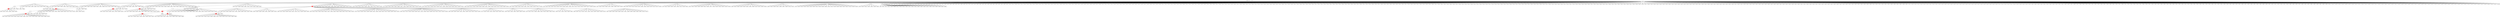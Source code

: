 digraph g {
	"56" -> "57";
	"57" [color=indianred1, style=filled, label="15"];
	"55" -> "56";
	"56" [label="46"];
	"55" -> "58";
	"58" [label="5"];
	"50" -> "51";
	"51" [label="26"];
	"44" -> "45";
	"45" [color=indianred1, style=filled, label="17"];
	"43" -> "44";
	"44" [label="3"];
	"43" -> "46";
	"46" [label="49"];
	"42" -> "43";
	"43" [color=indianred1, style=filled, label="27"];
	"42" -> "47";
	"47" [label="10"];
	"41" -> "42";
	"42" [label="17"];
	"36" -> "37";
	"37" [color=indianred1, style=filled, label="31"];
	"35" -> "36";
	"36" [label="20"];
	"29" -> "30";
	"30" [color=indianred1, style=filled, label="44"];
	"28" -> "29";
	"29" [label="12"];
	"25" -> "26";
	"26" [color=indianred1, style=filled, label="48"];
	"24" -> "25";
	"25" [color=indianred1, style=filled, label="6"];
	"23" -> "24";
	"24" [label="4"];
	"22" -> "23";
	"23" [label="6"];
	"18" -> "19";
	"19" [color=indianred1, style=filled, label="36"];
	"17" -> "18";
	"18" [label="37"];
	"6" -> "7";
	"7" [color=indianred1, style=filled, label="38"];
	"5" -> "6";
	"6" [label="42"];
	"2" -> "3";
	"3" [label="19"];
	"2" -> "4";
	"4" [label="47"];
	"2" -> "5";
	"5" [label="38"];
	"2" -> "8";
	"8" [label="14"];
	"2" -> "9";
	"9" [label="45"];
	"2" -> "10";
	"10" [label="21"];
	"2" -> "11";
	"11" [label="16"];
	"2" -> "12";
	"12" [label="25"];
	"2" -> "13";
	"13" [label="32"];
	"2" -> "14";
	"14" [label="50"];
	"2" -> "15";
	"15" [label="9"];
	"2" -> "16";
	"16" [label="1"];
	"2" -> "17";
	"17" [label="36"];
	"2" -> "20";
	"20" [label="39"];
	"1" -> "2";
	"2" [color=indianred1, style=filled, label="7"];
	"0" -> "1";
	"1" [label="7"];
	"0" -> "21";
	"21" [label="33"];
	"0" -> "22";
	"22" [label="48"];
	"0" -> "27";
	"27" [label="23"];
	"0" -> "28";
	"28" [label="44"];
	"0" -> "31";
	"31" [label="11"];
	"0" -> "32";
	"32" [label="34"];
	"0" -> "33";
	"33" [label="18"];
	"0" -> "34";
	"34" [label="8"];
	"0" -> "35";
	"35" [label="31"];
	"0" -> "38";
	"38" [label="2"];
	"0" -> "39";
	"39" [label="28"];
	"0" -> "40";
	"40" [label="41"];
	"0" -> "41";
	"41" [label="27"];
	"0" -> "48";
	"48" [label="13"];
	"0" -> "49";
	"49" [label="40"];
	"0" -> "50";
	"50" [label="35"];
	"0" -> "52";
	"52" [label="24"];
	"0" -> "53";
	"53" [label="43"];
	"0" -> "54";
	"54" [label="29"];
	"0" -> "55";
	"55" [label="15"];
	"0" -> "59";
	"59" [label="22"];
	"0" -> "60";
	"60" [label="30"];
	"0" [label="germline"];
	"0" -> "cell1";
	"cell1" [shape=box];
	"0" -> "cell2";
	"cell2" [shape=box];
	"14" -> "cell3";
	"cell3" [shape=box];
	"40" -> "cell4";
	"cell4" [shape=box];
	"30" -> "cell5";
	"cell5" [shape=box];
	"0" -> "cell6";
	"cell6" [shape=box];
	"27" -> "cell7";
	"cell7" [shape=box];
	"0" -> "cell8";
	"cell8" [shape=box];
	"59" -> "cell9";
	"cell9" [shape=box];
	"1" -> "cell10";
	"cell10" [shape=box];
	"0" -> "cell11";
	"cell11" [shape=box];
	"0" -> "cell12";
	"cell12" [shape=box];
	"0" -> "cell13";
	"cell13" [shape=box];
	"0" -> "cell14";
	"cell14" [shape=box];
	"31" -> "cell15";
	"cell15" [shape=box];
	"0" -> "cell16";
	"cell16" [shape=box];
	"17" -> "cell17";
	"cell17" [shape=box];
	"0" -> "cell18";
	"cell18" [shape=box];
	"45" -> "cell19";
	"cell19" [shape=box];
	"34" -> "cell20";
	"cell20" [shape=box];
	"38" -> "cell21";
	"cell21" [shape=box];
	"0" -> "cell22";
	"cell22" [shape=box];
	"0" -> "cell23";
	"cell23" [shape=box];
	"0" -> "cell24";
	"cell24" [shape=box];
	"0" -> "cell25";
	"cell25" [shape=box];
	"0" -> "cell26";
	"cell26" [shape=box];
	"53" -> "cell27";
	"cell27" [shape=box];
	"28" -> "cell28";
	"cell28" [shape=box];
	"17" -> "cell29";
	"cell29" [shape=box];
	"0" -> "cell30";
	"cell30" [shape=box];
	"33" -> "cell31";
	"cell31" [shape=box];
	"8" -> "cell32";
	"cell32" [shape=box];
	"0" -> "cell33";
	"cell33" [shape=box];
	"39" -> "cell34";
	"cell34" [shape=box];
	"28" -> "cell35";
	"cell35" [shape=box];
	"10" -> "cell36";
	"cell36" [shape=box];
	"7" -> "cell37";
	"cell37" [shape=box];
	"43" -> "cell38";
	"cell38" [shape=box];
	"49" -> "cell39";
	"cell39" [shape=box];
	"0" -> "cell40";
	"cell40" [shape=box];
	"46" -> "cell41";
	"cell41" [shape=box];
	"22" -> "cell42";
	"cell42" [shape=box];
	"34" -> "cell43";
	"cell43" [shape=box];
	"0" -> "cell44";
	"cell44" [shape=box];
	"0" -> "cell45";
	"cell45" [shape=box];
	"0" -> "cell46";
	"cell46" [shape=box];
	"0" -> "cell47";
	"cell47" [shape=box];
	"1" -> "cell48";
	"cell48" [shape=box];
	"0" -> "cell49";
	"cell49" [shape=box];
	"11" -> "cell50";
	"cell50" [shape=box];
	"34" -> "cell51";
	"cell51" [shape=box];
	"0" -> "cell52";
	"cell52" [shape=box];
	"34" -> "cell53";
	"cell53" [shape=box];
	"0" -> "cell54";
	"cell54" [shape=box];
	"5" -> "cell55";
	"cell55" [shape=box];
	"16" -> "cell56";
	"cell56" [shape=box];
	"1" -> "cell57";
	"cell57" [shape=box];
	"0" -> "cell58";
	"cell58" [shape=box];
	"4" -> "cell59";
	"cell59" [shape=box];
	"0" -> "cell60";
	"cell60" [shape=box];
	"0" -> "cell61";
	"cell61" [shape=box];
	"20" -> "cell62";
	"cell62" [shape=box];
	"13" -> "cell63";
	"cell63" [shape=box];
	"26" -> "cell64";
	"cell64" [shape=box];
	"46" -> "cell65";
	"cell65" [shape=box];
	"0" -> "cell66";
	"cell66" [shape=box];
	"59" -> "cell67";
	"cell67" [shape=box];
	"0" -> "cell68";
	"cell68" [shape=box];
	"11" -> "cell69";
	"cell69" [shape=box];
	"4" -> "cell70";
	"cell70" [shape=box];
	"0" -> "cell71";
	"cell71" [shape=box];
	"22" -> "cell72";
	"cell72" [shape=box];
	"19" -> "cell73";
	"cell73" [shape=box];
	"0" -> "cell74";
	"cell74" [shape=box];
	"30" -> "cell75";
	"cell75" [shape=box];
	"0" -> "cell76";
	"cell76" [shape=box];
	"12" -> "cell77";
	"cell77" [shape=box];
	"0" -> "cell78";
	"cell78" [shape=box];
	"50" -> "cell79";
	"cell79" [shape=box];
	"0" -> "cell80";
	"cell80" [shape=box];
	"59" -> "cell81";
	"cell81" [shape=box];
	"37" -> "cell82";
	"cell82" [shape=box];
	"39" -> "cell83";
	"cell83" [shape=box];
	"0" -> "cell84";
	"cell84" [shape=box];
	"0" -> "cell85";
	"cell85" [shape=box];
	"57" -> "cell86";
	"cell86" [shape=box];
	"0" -> "cell87";
	"cell87" [shape=box];
	"32" -> "cell88";
	"cell88" [shape=box];
	"0" -> "cell89";
	"cell89" [shape=box];
	"0" -> "cell90";
	"cell90" [shape=box];
	"0" -> "cell91";
	"cell91" [shape=box];
	"0" -> "cell92";
	"cell92" [shape=box];
	"0" -> "cell93";
	"cell93" [shape=box];
	"0" -> "cell94";
	"cell94" [shape=box];
	"15" -> "cell95";
	"cell95" [shape=box];
	"0" -> "cell96";
	"cell96" [shape=box];
	"0" -> "cell97";
	"cell97" [shape=box];
	"16" -> "cell98";
	"cell98" [shape=box];
	"60" -> "cell99";
	"cell99" [shape=box];
	"0" -> "cell100";
	"cell100" [shape=box];
	"0" -> "cell101";
	"cell101" [shape=box];
	"51" -> "cell102";
	"cell102" [shape=box];
	"40" -> "cell103";
	"cell103" [shape=box];
	"34" -> "cell104";
	"cell104" [shape=box];
	"54" -> "cell105";
	"cell105" [shape=box];
	"13" -> "cell106";
	"cell106" [shape=box];
	"10" -> "cell107";
	"cell107" [shape=box];
	"32" -> "cell108";
	"cell108" [shape=box];
	"0" -> "cell109";
	"cell109" [shape=box];
	"0" -> "cell110";
	"cell110" [shape=box];
	"26" -> "cell111";
	"cell111" [shape=box];
	"15" -> "cell112";
	"cell112" [shape=box];
	"9" -> "cell113";
	"cell113" [shape=box];
	"16" -> "cell114";
	"cell114" [shape=box];
	"28" -> "cell115";
	"cell115" [shape=box];
	"55" -> "cell116";
	"cell116" [shape=box];
	"0" -> "cell117";
	"cell117" [shape=box];
	"0" -> "cell118";
	"cell118" [shape=box];
	"8" -> "cell119";
	"cell119" [shape=box];
	"0" -> "cell120";
	"cell120" [shape=box];
	"0" -> "cell121";
	"cell121" [shape=box];
	"0" -> "cell122";
	"cell122" [shape=box];
	"14" -> "cell123";
	"cell123" [shape=box];
	"1" -> "cell124";
	"cell124" [shape=box];
	"0" -> "cell125";
	"cell125" [shape=box];
	"0" -> "cell126";
	"cell126" [shape=box];
	"0" -> "cell127";
	"cell127" [shape=box];
	"45" -> "cell128";
	"cell128" [shape=box];
	"39" -> "cell129";
	"cell129" [shape=box];
	"0" -> "cell130";
	"cell130" [shape=box];
	"29" -> "cell131";
	"cell131" [shape=box];
	"0" -> "cell132";
	"cell132" [shape=box];
	"27" -> "cell133";
	"cell133" [shape=box];
	"0" -> "cell134";
	"cell134" [shape=box];
	"0" -> "cell135";
	"cell135" [shape=box];
	"15" -> "cell136";
	"cell136" [shape=box];
	"0" -> "cell137";
	"cell137" [shape=box];
	"0" -> "cell138";
	"cell138" [shape=box];
	"53" -> "cell139";
	"cell139" [shape=box];
	"39" -> "cell140";
	"cell140" [shape=box];
	"14" -> "cell141";
	"cell141" [shape=box];
	"21" -> "cell142";
	"cell142" [shape=box];
	"29" -> "cell143";
	"cell143" [shape=box];
	"50" -> "cell144";
	"cell144" [shape=box];
	"35" -> "cell145";
	"cell145" [shape=box];
	"0" -> "cell146";
	"cell146" [shape=box];
	"0" -> "cell147";
	"cell147" [shape=box];
	"45" -> "cell148";
	"cell148" [shape=box];
	"0" -> "cell149";
	"cell149" [shape=box];
	"5" -> "cell150";
	"cell150" [shape=box];
	"0" -> "cell151";
	"cell151" [shape=box];
	"21" -> "cell152";
	"cell152" [shape=box];
	"0" -> "cell153";
	"cell153" [shape=box];
	"0" -> "cell154";
	"cell154" [shape=box];
	"57" -> "cell155";
	"cell155" [shape=box];
	"19" -> "cell156";
	"cell156" [shape=box];
	"56" -> "cell157";
	"cell157" [shape=box];
	"17" -> "cell158";
	"cell158" [shape=box];
	"0" -> "cell159";
	"cell159" [shape=box];
	"0" -> "cell160";
	"cell160" [shape=box];
	"19" -> "cell161";
	"cell161" [shape=box];
	"0" -> "cell162";
	"cell162" [shape=box];
	"0" -> "cell163";
	"cell163" [shape=box];
	"43" -> "cell164";
	"cell164" [shape=box];
	"28" -> "cell165";
	"cell165" [shape=box];
	"0" -> "cell166";
	"cell166" [shape=box];
	"0" -> "cell167";
	"cell167" [shape=box];
	"0" -> "cell168";
	"cell168" [shape=box];
	"12" -> "cell169";
	"cell169" [shape=box];
	"0" -> "cell170";
	"cell170" [shape=box];
	"0" -> "cell171";
	"cell171" [shape=box];
	"0" -> "cell172";
	"cell172" [shape=box];
	"10" -> "cell173";
	"cell173" [shape=box];
	"0" -> "cell174";
	"cell174" [shape=box];
	"0" -> "cell175";
	"cell175" [shape=box];
	"0" -> "cell176";
	"cell176" [shape=box];
	"32" -> "cell177";
	"cell177" [shape=box];
	"9" -> "cell178";
	"cell178" [shape=box];
	"0" -> "cell179";
	"cell179" [shape=box];
	"16" -> "cell180";
	"cell180" [shape=box];
	"0" -> "cell181";
	"cell181" [shape=box];
	"0" -> "cell182";
	"cell182" [shape=box];
	"41" -> "cell183";
	"cell183" [shape=box];
	"7" -> "cell184";
	"cell184" [shape=box];
	"0" -> "cell185";
	"cell185" [shape=box];
	"37" -> "cell186";
	"cell186" [shape=box];
	"8" -> "cell187";
	"cell187" [shape=box];
	"55" -> "cell188";
	"cell188" [shape=box];
	"0" -> "cell189";
	"cell189" [shape=box];
	"0" -> "cell190";
	"cell190" [shape=box];
	"42" -> "cell191";
	"cell191" [shape=box];
	"53" -> "cell192";
	"cell192" [shape=box];
	"12" -> "cell193";
	"cell193" [shape=box];
	"0" -> "cell194";
	"cell194" [shape=box];
	"15" -> "cell195";
	"cell195" [shape=box];
	"0" -> "cell196";
	"cell196" [shape=box];
	"0" -> "cell197";
	"cell197" [shape=box];
	"53" -> "cell198";
	"cell198" [shape=box];
	"0" -> "cell199";
	"cell199" [shape=box];
	"0" -> "cell200";
	"cell200" [shape=box];
	"0" -> "cell201";
	"cell201" [shape=box];
	"50" -> "cell202";
	"cell202" [shape=box];
	"52" -> "cell203";
	"cell203" [shape=box];
	"54" -> "cell204";
	"cell204" [shape=box];
	"0" -> "cell205";
	"cell205" [shape=box];
	"23" -> "cell206";
	"cell206" [shape=box];
	"28" -> "cell207";
	"cell207" [shape=box];
	"53" -> "cell208";
	"cell208" [shape=box];
	"0" -> "cell209";
	"cell209" [shape=box];
	"48" -> "cell210";
	"cell210" [shape=box];
	"0" -> "cell211";
	"cell211" [shape=box];
	"0" -> "cell212";
	"cell212" [shape=box];
	"0" -> "cell213";
	"cell213" [shape=box];
	"0" -> "cell214";
	"cell214" [shape=box];
	"0" -> "cell215";
	"cell215" [shape=box];
	"31" -> "cell216";
	"cell216" [shape=box];
	"31" -> "cell217";
	"cell217" [shape=box];
	"0" -> "cell218";
	"cell218" [shape=box];
	"0" -> "cell219";
	"cell219" [shape=box];
	"0" -> "cell220";
	"cell220" [shape=box];
	"0" -> "cell221";
	"cell221" [shape=box];
	"0" -> "cell222";
	"cell222" [shape=box];
	"12" -> "cell223";
	"cell223" [shape=box];
	"21" -> "cell224";
	"cell224" [shape=box];
	"0" -> "cell225";
	"cell225" [shape=box];
	"13" -> "cell226";
	"cell226" [shape=box];
	"0" -> "cell227";
	"cell227" [shape=box];
	"0" -> "cell228";
	"cell228" [shape=box];
	"0" -> "cell229";
	"cell229" [shape=box];
	"0" -> "cell230";
	"cell230" [shape=box];
	"37" -> "cell231";
	"cell231" [shape=box];
	"55" -> "cell232";
	"cell232" [shape=box];
	"0" -> "cell233";
	"cell233" [shape=box];
	"0" -> "cell234";
	"cell234" [shape=box];
	"0" -> "cell235";
	"cell235" [shape=box];
	"6" -> "cell236";
	"cell236" [shape=box];
	"0" -> "cell237";
	"cell237" [shape=box];
	"55" -> "cell238";
	"cell238" [shape=box];
	"0" -> "cell239";
	"cell239" [shape=box];
	"8" -> "cell240";
	"cell240" [shape=box];
	"33" -> "cell241";
	"cell241" [shape=box];
	"49" -> "cell242";
	"cell242" [shape=box];
	"52" -> "cell243";
	"cell243" [shape=box];
	"0" -> "cell244";
	"cell244" [shape=box];
	"0" -> "cell245";
	"cell245" [shape=box];
	"39" -> "cell246";
	"cell246" [shape=box];
	"16" -> "cell247";
	"cell247" [shape=box];
	"0" -> "cell248";
	"cell248" [shape=box];
	"0" -> "cell249";
	"cell249" [shape=box];
	"0" -> "cell250";
	"cell250" [shape=box];
	"32" -> "cell251";
	"cell251" [shape=box];
	"59" -> "cell252";
	"cell252" [shape=box];
	"1" -> "cell253";
	"cell253" [shape=box];
	"43" -> "cell254";
	"cell254" [shape=box];
	"26" -> "cell255";
	"cell255" [shape=box];
	"52" -> "cell256";
	"cell256" [shape=box];
	"0" -> "cell257";
	"cell257" [shape=box];
	"0" -> "cell258";
	"cell258" [shape=box];
	"20" -> "cell259";
	"cell259" [shape=box];
	"0" -> "cell260";
	"cell260" [shape=box];
	"39" -> "cell261";
	"cell261" [shape=box];
	"0" -> "cell262";
	"cell262" [shape=box];
	"40" -> "cell263";
	"cell263" [shape=box];
	"53" -> "cell264";
	"cell264" [shape=box];
	"20" -> "cell265";
	"cell265" [shape=box];
	"29" -> "cell266";
	"cell266" [shape=box];
	"26" -> "cell267";
	"cell267" [shape=box];
	"11" -> "cell268";
	"cell268" [shape=box];
	"14" -> "cell269";
	"cell269" [shape=box];
	"0" -> "cell270";
	"cell270" [shape=box];
	"19" -> "cell271";
	"cell271" [shape=box];
	"0" -> "cell272";
	"cell272" [shape=box];
	"36" -> "cell273";
	"cell273" [shape=box];
	"0" -> "cell274";
	"cell274" [shape=box];
	"45" -> "cell275";
	"cell275" [shape=box];
	"0" -> "cell276";
	"cell276" [shape=box];
	"7" -> "cell277";
	"cell277" [shape=box];
	"8" -> "cell278";
	"cell278" [shape=box];
	"0" -> "cell279";
	"cell279" [shape=box];
	"0" -> "cell280";
	"cell280" [shape=box];
	"48" -> "cell281";
	"cell281" [shape=box];
	"32" -> "cell282";
	"cell282" [shape=box];
	"0" -> "cell283";
	"cell283" [shape=box];
	"8" -> "cell284";
	"cell284" [shape=box];
	"0" -> "cell285";
	"cell285" [shape=box];
	"0" -> "cell286";
	"cell286" [shape=box];
	"60" -> "cell287";
	"cell287" [shape=box];
	"31" -> "cell288";
	"cell288" [shape=box];
	"0" -> "cell289";
	"cell289" [shape=box];
	"48" -> "cell290";
	"cell290" [shape=box];
	"16" -> "cell291";
	"cell291" [shape=box];
	"0" -> "cell292";
	"cell292" [shape=box];
	"30" -> "cell293";
	"cell293" [shape=box];
	"60" -> "cell294";
	"cell294" [shape=box];
	"0" -> "cell295";
	"cell295" [shape=box];
	"48" -> "cell296";
	"cell296" [shape=box];
	"0" -> "cell297";
	"cell297" [shape=box];
	"0" -> "cell298";
	"cell298" [shape=box];
	"0" -> "cell299";
	"cell299" [shape=box];
	"39" -> "cell300";
	"cell300" [shape=box];
	"0" -> "cell301";
	"cell301" [shape=box];
	"0" -> "cell302";
	"cell302" [shape=box];
	"0" -> "cell303";
	"cell303" [shape=box];
	"4" -> "cell304";
	"cell304" [shape=box];
	"35" -> "cell305";
	"cell305" [shape=box];
	"53" -> "cell306";
	"cell306" [shape=box];
	"0" -> "cell307";
	"cell307" [shape=box];
	"0" -> "cell308";
	"cell308" [shape=box];
	"0" -> "cell309";
	"cell309" [shape=box];
	"0" -> "cell310";
	"cell310" [shape=box];
	"0" -> "cell311";
	"cell311" [shape=box];
	"0" -> "cell312";
	"cell312" [shape=box];
	"51" -> "cell313";
	"cell313" [shape=box];
	"0" -> "cell314";
	"cell314" [shape=box];
	"60" -> "cell315";
	"cell315" [shape=box];
	"0" -> "cell316";
	"cell316" [shape=box];
	"28" -> "cell317";
	"cell317" [shape=box];
	"27" -> "cell318";
	"cell318" [shape=box];
	"0" -> "cell319";
	"cell319" [shape=box];
	"30" -> "cell320";
	"cell320" [shape=box];
	"0" -> "cell321";
	"cell321" [shape=box];
	"0" -> "cell322";
	"cell322" [shape=box];
	"0" -> "cell323";
	"cell323" [shape=box];
	"25" -> "cell324";
	"cell324" [shape=box];
	"0" -> "cell325";
	"cell325" [shape=box];
	"0" -> "cell326";
	"cell326" [shape=box];
	"27" -> "cell327";
	"cell327" [shape=box];
	"20" -> "cell328";
	"cell328" [shape=box];
	"0" -> "cell329";
	"cell329" [shape=box];
	"0" -> "cell330";
	"cell330" [shape=box];
	"45" -> "cell331";
	"cell331" [shape=box];
	"1" -> "cell332";
	"cell332" [shape=box];
	"37" -> "cell333";
	"cell333" [shape=box];
	"32" -> "cell334";
	"cell334" [shape=box];
	"0" -> "cell335";
	"cell335" [shape=box];
	"0" -> "cell336";
	"cell336" [shape=box];
	"0" -> "cell337";
	"cell337" [shape=box];
	"0" -> "cell338";
	"cell338" [shape=box];
	"41" -> "cell339";
	"cell339" [shape=box];
	"3" -> "cell340";
	"cell340" [shape=box];
	"0" -> "cell341";
	"cell341" [shape=box];
	"0" -> "cell342";
	"cell342" [shape=box];
	"0" -> "cell343";
	"cell343" [shape=box];
	"10" -> "cell344";
	"cell344" [shape=box];
	"0" -> "cell345";
	"cell345" [shape=box];
	"0" -> "cell346";
	"cell346" [shape=box];
	"0" -> "cell347";
	"cell347" [shape=box];
	"0" -> "cell348";
	"cell348" [shape=box];
	"0" -> "cell349";
	"cell349" [shape=box];
	"3" -> "cell350";
	"cell350" [shape=box];
	"16" -> "cell351";
	"cell351" [shape=box];
	"0" -> "cell352";
	"cell352" [shape=box];
	"20" -> "cell353";
	"cell353" [shape=box];
	"0" -> "cell354";
	"cell354" [shape=box];
	"0" -> "cell355";
	"cell355" [shape=box];
	"0" -> "cell356";
	"cell356" [shape=box];
	"23" -> "cell357";
	"cell357" [shape=box];
	"9" -> "cell358";
	"cell358" [shape=box];
	"49" -> "cell359";
	"cell359" [shape=box];
	"50" -> "cell360";
	"cell360" [shape=box];
	"0" -> "cell361";
	"cell361" [shape=box];
	"33" -> "cell362";
	"cell362" [shape=box];
	"40" -> "cell363";
	"cell363" [shape=box];
	"5" -> "cell364";
	"cell364" [shape=box];
	"50" -> "cell365";
	"cell365" [shape=box];
	"4" -> "cell366";
	"cell366" [shape=box];
	"28" -> "cell367";
	"cell367" [shape=box];
	"60" -> "cell368";
	"cell368" [shape=box];
	"41" -> "cell369";
	"cell369" [shape=box];
	"0" -> "cell370";
	"cell370" [shape=box];
	"0" -> "cell371";
	"cell371" [shape=box];
	"37" -> "cell372";
	"cell372" [shape=box];
	"0" -> "cell373";
	"cell373" [shape=box];
	"53" -> "cell374";
	"cell374" [shape=box];
	"0" -> "cell375";
	"cell375" [shape=box];
	"0" -> "cell376";
	"cell376" [shape=box];
	"0" -> "cell377";
	"cell377" [shape=box];
	"0" -> "cell378";
	"cell378" [shape=box];
	"0" -> "cell379";
	"cell379" [shape=box];
	"0" -> "cell380";
	"cell380" [shape=box];
	"9" -> "cell381";
	"cell381" [shape=box];
	"0" -> "cell382";
	"cell382" [shape=box];
	"32" -> "cell383";
	"cell383" [shape=box];
	"0" -> "cell384";
	"cell384" [shape=box];
	"43" -> "cell385";
	"cell385" [shape=box];
	"9" -> "cell386";
	"cell386" [shape=box];
	"0" -> "cell387";
	"cell387" [shape=box];
	"0" -> "cell388";
	"cell388" [shape=box];
	"9" -> "cell389";
	"cell389" [shape=box];
	"28" -> "cell390";
	"cell390" [shape=box];
	"0" -> "cell391";
	"cell391" [shape=box];
	"0" -> "cell392";
	"cell392" [shape=box];
	"0" -> "cell393";
	"cell393" [shape=box];
	"0" -> "cell394";
	"cell394" [shape=box];
	"0" -> "cell395";
	"cell395" [shape=box];
	"5" -> "cell396";
	"cell396" [shape=box];
	"0" -> "cell397";
	"cell397" [shape=box];
	"0" -> "cell398";
	"cell398" [shape=box];
	"48" -> "cell399";
	"cell399" [shape=box];
	"0" -> "cell400";
	"cell400" [shape=box];
	"21" -> "cell401";
	"cell401" [shape=box];
	"33" -> "cell402";
	"cell402" [shape=box];
	"39" -> "cell403";
	"cell403" [shape=box];
	"53" -> "cell404";
	"cell404" [shape=box];
	"0" -> "cell405";
	"cell405" [shape=box];
	"26" -> "cell406";
	"cell406" [shape=box];
	"0" -> "cell407";
	"cell407" [shape=box];
	"0" -> "cell408";
	"cell408" [shape=box];
	"12" -> "cell409";
	"cell409" [shape=box];
	"0" -> "cell410";
	"cell410" [shape=box];
	"0" -> "cell411";
	"cell411" [shape=box];
	"0" -> "cell412";
	"cell412" [shape=box];
	"54" -> "cell413";
	"cell413" [shape=box];
	"5" -> "cell414";
	"cell414" [shape=box];
	"0" -> "cell415";
	"cell415" [shape=box];
	"0" -> "cell416";
	"cell416" [shape=box];
	"0" -> "cell417";
	"cell417" [shape=box];
	"0" -> "cell418";
	"cell418" [shape=box];
	"0" -> "cell419";
	"cell419" [shape=box];
	"20" -> "cell420";
	"cell420" [shape=box];
	"0" -> "cell421";
	"cell421" [shape=box];
	"0" -> "cell422";
	"cell422" [shape=box];
	"0" -> "cell423";
	"cell423" [shape=box];
	"0" -> "cell424";
	"cell424" [shape=box];
	"0" -> "cell425";
	"cell425" [shape=box];
	"0" -> "cell426";
	"cell426" [shape=box];
	"0" -> "cell427";
	"cell427" [shape=box];
	"0" -> "cell428";
	"cell428" [shape=box];
	"0" -> "cell429";
	"cell429" [shape=box];
	"0" -> "cell430";
	"cell430" [shape=box];
	"0" -> "cell431";
	"cell431" [shape=box];
	"34" -> "cell432";
	"cell432" [shape=box];
	"0" -> "cell433";
	"cell433" [shape=box];
	"6" -> "cell434";
	"cell434" [shape=box];
	"30" -> "cell435";
	"cell435" [shape=box];
	"43" -> "cell436";
	"cell436" [shape=box];
	"31" -> "cell437";
	"cell437" [shape=box];
	"53" -> "cell438";
	"cell438" [shape=box];
	"0" -> "cell439";
	"cell439" [shape=box];
	"33" -> "cell440";
	"cell440" [shape=box];
	"57" -> "cell441";
	"cell441" [shape=box];
	"0" -> "cell442";
	"cell442" [shape=box];
	"0" -> "cell443";
	"cell443" [shape=box];
	"9" -> "cell444";
	"cell444" [shape=box];
	"0" -> "cell445";
	"cell445" [shape=box];
	"4" -> "cell446";
	"cell446" [shape=box];
	"0" -> "cell447";
	"cell447" [shape=box];
	"50" -> "cell448";
	"cell448" [shape=box];
	"45" -> "cell449";
	"cell449" [shape=box];
	"49" -> "cell450";
	"cell450" [shape=box];
	"32" -> "cell451";
	"cell451" [shape=box];
	"46" -> "cell452";
	"cell452" [shape=box];
	"47" -> "cell453";
	"cell453" [shape=box];
	"17" -> "cell454";
	"cell454" [shape=box];
	"0" -> "cell455";
	"cell455" [shape=box];
	"0" -> "cell456";
	"cell456" [shape=box];
	"4" -> "cell457";
	"cell457" [shape=box];
	"0" -> "cell458";
	"cell458" [shape=box];
	"55" -> "cell459";
	"cell459" [shape=box];
	"31" -> "cell460";
	"cell460" [shape=box];
	"28" -> "cell461";
	"cell461" [shape=box];
	"45" -> "cell462";
	"cell462" [shape=box];
	"0" -> "cell463";
	"cell463" [shape=box];
	"12" -> "cell464";
	"cell464" [shape=box];
	"0" -> "cell465";
	"cell465" [shape=box];
	"30" -> "cell466";
	"cell466" [shape=box];
	"41" -> "cell467";
	"cell467" [shape=box];
	"22" -> "cell468";
	"cell468" [shape=box];
	"3" -> "cell469";
	"cell469" [shape=box];
	"7" -> "cell470";
	"cell470" [shape=box];
	"31" -> "cell471";
	"cell471" [shape=box];
	"0" -> "cell472";
	"cell472" [shape=box];
	"7" -> "cell473";
	"cell473" [shape=box];
	"8" -> "cell474";
	"cell474" [shape=box];
	"0" -> "cell475";
	"cell475" [shape=box];
	"59" -> "cell476";
	"cell476" [shape=box];
	"0" -> "cell477";
	"cell477" [shape=box];
	"28" -> "cell478";
	"cell478" [shape=box];
	"0" -> "cell479";
	"cell479" [shape=box];
	"32" -> "cell480";
	"cell480" [shape=box];
	"23" -> "cell481";
	"cell481" [shape=box];
	"8" -> "cell482";
	"cell482" [shape=box];
	"0" -> "cell483";
	"cell483" [shape=box];
	"0" -> "cell484";
	"cell484" [shape=box];
	"9" -> "cell485";
	"cell485" [shape=box];
	"0" -> "cell486";
	"cell486" [shape=box];
	"28" -> "cell487";
	"cell487" [shape=box];
	"0" -> "cell488";
	"cell488" [shape=box];
	"0" -> "cell489";
	"cell489" [shape=box];
	"10" -> "cell490";
	"cell490" [shape=box];
	"0" -> "cell491";
	"cell491" [shape=box];
	"0" -> "cell492";
	"cell492" [shape=box];
	"9" -> "cell493";
	"cell493" [shape=box];
	"0" -> "cell494";
	"cell494" [shape=box];
	"0" -> "cell495";
	"cell495" [shape=box];
	"0" -> "cell496";
	"cell496" [shape=box];
	"0" -> "cell497";
	"cell497" [shape=box];
	"10" -> "cell498";
	"cell498" [shape=box];
	"0" -> "cell499";
	"cell499" [shape=box];
	"0" -> "cell500";
	"cell500" [shape=box];
	"0" -> "cell501";
	"cell501" [shape=box];
	"0" -> "cell502";
	"cell502" [shape=box];
	"0" -> "cell503";
	"cell503" [shape=box];
	"0" -> "cell504";
	"cell504" [shape=box];
	"41" -> "cell505";
	"cell505" [shape=box];
	"0" -> "cell506";
	"cell506" [shape=box];
	"0" -> "cell507";
	"cell507" [shape=box];
	"0" -> "cell508";
	"cell508" [shape=box];
	"0" -> "cell509";
	"cell509" [shape=box];
	"54" -> "cell510";
	"cell510" [shape=box];
	"10" -> "cell511";
	"cell511" [shape=box];
	"0" -> "cell512";
	"cell512" [shape=box];
	"54" -> "cell513";
	"cell513" [shape=box];
	"58" -> "cell514";
	"cell514" [shape=box];
	"40" -> "cell515";
	"cell515" [shape=box];
	"0" -> "cell516";
	"cell516" [shape=box];
	"0" -> "cell517";
	"cell517" [shape=box];
	"0" -> "cell518";
	"cell518" [shape=box];
	"38" -> "cell519";
	"cell519" [shape=box];
	"0" -> "cell520";
	"cell520" [shape=box];
	"20" -> "cell521";
	"cell521" [shape=box];
	"8" -> "cell522";
	"cell522" [shape=box];
	"0" -> "cell523";
	"cell523" [shape=box];
	"8" -> "cell524";
	"cell524" [shape=box];
	"8" -> "cell525";
	"cell525" [shape=box];
	"7" -> "cell526";
	"cell526" [shape=box];
	"0" -> "cell527";
	"cell527" [shape=box];
	"0" -> "cell528";
	"cell528" [shape=box];
	"11" -> "cell529";
	"cell529" [shape=box];
	"0" -> "cell530";
	"cell530" [shape=box];
	"41" -> "cell531";
	"cell531" [shape=box];
	"0" -> "cell532";
	"cell532" [shape=box];
	"0" -> "cell533";
	"cell533" [shape=box];
	"0" -> "cell534";
	"cell534" [shape=box];
	"0" -> "cell535";
	"cell535" [shape=box];
	"21" -> "cell536";
	"cell536" [shape=box];
	"9" -> "cell537";
	"cell537" [shape=box];
	"0" -> "cell538";
	"cell538" [shape=box];
	"0" -> "cell539";
	"cell539" [shape=box];
	"0" -> "cell540";
	"cell540" [shape=box];
	"52" -> "cell541";
	"cell541" [shape=box];
	"0" -> "cell542";
	"cell542" [shape=box];
	"0" -> "cell543";
	"cell543" [shape=box];
	"32" -> "cell544";
	"cell544" [shape=box];
	"0" -> "cell545";
	"cell545" [shape=box];
	"0" -> "cell546";
	"cell546" [shape=box];
	"0" -> "cell547";
	"cell547" [shape=box];
	"21" -> "cell548";
	"cell548" [shape=box];
	"15" -> "cell549";
	"cell549" [shape=box];
	"0" -> "cell550";
	"cell550" [shape=box];
	"0" -> "cell551";
	"cell551" [shape=box];
	"0" -> "cell552";
	"cell552" [shape=box];
	"0" -> "cell553";
	"cell553" [shape=box];
	"49" -> "cell554";
	"cell554" [shape=box];
	"20" -> "cell555";
	"cell555" [shape=box];
	"52" -> "cell556";
	"cell556" [shape=box];
	"0" -> "cell557";
	"cell557" [shape=box];
	"0" -> "cell558";
	"cell558" [shape=box];
	"0" -> "cell559";
	"cell559" [shape=box];
	"0" -> "cell560";
	"cell560" [shape=box];
	"41" -> "cell561";
	"cell561" [shape=box];
	"0" -> "cell562";
	"cell562" [shape=box];
	"0" -> "cell563";
	"cell563" [shape=box];
	"22" -> "cell564";
	"cell564" [shape=box];
	"31" -> "cell565";
	"cell565" [shape=box];
	"41" -> "cell566";
	"cell566" [shape=box];
	"21" -> "cell567";
	"cell567" [shape=box];
	"0" -> "cell568";
	"cell568" [shape=box];
	"1" -> "cell569";
	"cell569" [shape=box];
	"34" -> "cell570";
	"cell570" [shape=box];
	"0" -> "cell571";
	"cell571" [shape=box];
	"10" -> "cell572";
	"cell572" [shape=box];
	"0" -> "cell573";
	"cell573" [shape=box];
	"0" -> "cell574";
	"cell574" [shape=box];
	"38" -> "cell575";
	"cell575" [shape=box];
	"0" -> "cell576";
	"cell576" [shape=box];
	"0" -> "cell577";
	"cell577" [shape=box];
	"0" -> "cell578";
	"cell578" [shape=box];
	"0" -> "cell579";
	"cell579" [shape=box];
	"10" -> "cell580";
	"cell580" [shape=box];
	"0" -> "cell581";
	"cell581" [shape=box];
	"60" -> "cell582";
	"cell582" [shape=box];
	"0" -> "cell583";
	"cell583" [shape=box];
	"0" -> "cell584";
	"cell584" [shape=box];
	"0" -> "cell585";
	"cell585" [shape=box];
	"0" -> "cell586";
	"cell586" [shape=box];
	"5" -> "cell587";
	"cell587" [shape=box];
	"0" -> "cell588";
	"cell588" [shape=box];
	"0" -> "cell589";
	"cell589" [shape=box];
	"0" -> "cell590";
	"cell590" [shape=box];
	"0" -> "cell591";
	"cell591" [shape=box];
	"0" -> "cell592";
	"cell592" [shape=box];
	"34" -> "cell593";
	"cell593" [shape=box];
	"0" -> "cell594";
	"cell594" [shape=box];
	"0" -> "cell595";
	"cell595" [shape=box];
	"0" -> "cell596";
	"cell596" [shape=box];
	"52" -> "cell597";
	"cell597" [shape=box];
	"14" -> "cell598";
	"cell598" [shape=box];
	"52" -> "cell599";
	"cell599" [shape=box];
	"53" -> "cell600";
	"cell600" [shape=box];
	"33" -> "cell601";
	"cell601" [shape=box];
	"0" -> "cell602";
	"cell602" [shape=box];
	"0" -> "cell603";
	"cell603" [shape=box];
	"54" -> "cell604";
	"cell604" [shape=box];
	"16" -> "cell605";
	"cell605" [shape=box];
	"3" -> "cell606";
	"cell606" [shape=box];
	"0" -> "cell607";
	"cell607" [shape=box];
	"20" -> "cell608";
	"cell608" [shape=box];
	"38" -> "cell609";
	"cell609" [shape=box];
	"10" -> "cell610";
	"cell610" [shape=box];
	"0" -> "cell611";
	"cell611" [shape=box];
	"0" -> "cell612";
	"cell612" [shape=box];
	"0" -> "cell613";
	"cell613" [shape=box];
	"14" -> "cell614";
	"cell614" [shape=box];
	"0" -> "cell615";
	"cell615" [shape=box];
	"39" -> "cell616";
	"cell616" [shape=box];
	"0" -> "cell617";
	"cell617" [shape=box];
	"59" -> "cell618";
	"cell618" [shape=box];
	"0" -> "cell619";
	"cell619" [shape=box];
	"0" -> "cell620";
	"cell620" [shape=box];
	"48" -> "cell621";
	"cell621" [shape=box];
	"3" -> "cell622";
	"cell622" [shape=box];
	"40" -> "cell623";
	"cell623" [shape=box];
	"49" -> "cell624";
	"cell624" [shape=box];
	"1" -> "cell625";
	"cell625" [shape=box];
	"0" -> "cell626";
	"cell626" [shape=box];
	"11" -> "cell627";
	"cell627" [shape=box];
	"49" -> "cell628";
	"cell628" [shape=box];
	"13" -> "cell629";
	"cell629" [shape=box];
	"5" -> "cell630";
	"cell630" [shape=box];
	"23" -> "cell631";
	"cell631" [shape=box];
	"15" -> "cell632";
	"cell632" [shape=box];
	"0" -> "cell633";
	"cell633" [shape=box];
	"0" -> "cell634";
	"cell634" [shape=box];
	"0" -> "cell635";
	"cell635" [shape=box];
	"44" -> "cell636";
	"cell636" [shape=box];
	"27" -> "cell637";
	"cell637" [shape=box];
	"0" -> "cell638";
	"cell638" [shape=box];
	"1" -> "cell639";
	"cell639" [shape=box];
	"0" -> "cell640";
	"cell640" [shape=box];
	"19" -> "cell641";
	"cell641" [shape=box];
	"60" -> "cell642";
	"cell642" [shape=box];
	"0" -> "cell643";
	"cell643" [shape=box];
	"43" -> "cell644";
	"cell644" [shape=box];
	"0" -> "cell645";
	"cell645" [shape=box];
	"0" -> "cell646";
	"cell646" [shape=box];
	"60" -> "cell647";
	"cell647" [shape=box];
	"31" -> "cell648";
	"cell648" [shape=box];
	"0" -> "cell649";
	"cell649" [shape=box];
	"0" -> "cell650";
	"cell650" [shape=box];
	"11" -> "cell651";
	"cell651" [shape=box];
	"0" -> "cell652";
	"cell652" [shape=box];
	"22" -> "cell653";
	"cell653" [shape=box];
	"48" -> "cell654";
	"cell654" [shape=box];
	"0" -> "cell655";
	"cell655" [shape=box];
	"0" -> "cell656";
	"cell656" [shape=box];
	"51" -> "cell657";
	"cell657" [shape=box];
	"57" -> "cell658";
	"cell658" [shape=box];
	"49" -> "cell659";
	"cell659" [shape=box];
	"27" -> "cell660";
	"cell660" [shape=box];
	"26" -> "cell661";
	"cell661" [shape=box];
	"43" -> "cell662";
	"cell662" [shape=box];
	"60" -> "cell663";
	"cell663" [shape=box];
	"45" -> "cell664";
	"cell664" [shape=box];
	"0" -> "cell665";
	"cell665" [shape=box];
	"0" -> "cell666";
	"cell666" [shape=box];
	"34" -> "cell667";
	"cell667" [shape=box];
	"42" -> "cell668";
	"cell668" [shape=box];
	"10" -> "cell669";
	"cell669" [shape=box];
	"0" -> "cell670";
	"cell670" [shape=box];
	"27" -> "cell671";
	"cell671" [shape=box];
	"23" -> "cell672";
	"cell672" [shape=box];
	"8" -> "cell673";
	"cell673" [shape=box];
	"32" -> "cell674";
	"cell674" [shape=box];
	"17" -> "cell675";
	"cell675" [shape=box];
	"0" -> "cell676";
	"cell676" [shape=box];
	"48" -> "cell677";
	"cell677" [shape=box];
	"0" -> "cell678";
	"cell678" [shape=box];
	"0" -> "cell679";
	"cell679" [shape=box];
	"46" -> "cell680";
	"cell680" [shape=box];
	"0" -> "cell681";
	"cell681" [shape=box];
	"0" -> "cell682";
	"cell682" [shape=box];
	"34" -> "cell683";
	"cell683" [shape=box];
	"11" -> "cell684";
	"cell684" [shape=box];
	"36" -> "cell685";
	"cell685" [shape=box];
	"0" -> "cell686";
	"cell686" [shape=box];
	"35" -> "cell687";
	"cell687" [shape=box];
	"26" -> "cell688";
	"cell688" [shape=box];
	"43" -> "cell689";
	"cell689" [shape=box];
	"0" -> "cell690";
	"cell690" [shape=box];
	"0" -> "cell691";
	"cell691" [shape=box];
	"0" -> "cell692";
	"cell692" [shape=box];
	"7" -> "cell693";
	"cell693" [shape=box];
	"43" -> "cell694";
	"cell694" [shape=box];
	"28" -> "cell695";
	"cell695" [shape=box];
	"0" -> "cell696";
	"cell696" [shape=box];
	"0" -> "cell697";
	"cell697" [shape=box];
	"5" -> "cell698";
	"cell698" [shape=box];
	"57" -> "cell699";
	"cell699" [shape=box];
	"50" -> "cell700";
	"cell700" [shape=box];
	"40" -> "cell701";
	"cell701" [shape=box];
	"17" -> "cell702";
	"cell702" [shape=box];
	"11" -> "cell703";
	"cell703" [shape=box];
	"7" -> "cell704";
	"cell704" [shape=box];
	"7" -> "cell705";
	"cell705" [shape=box];
	"44" -> "cell706";
	"cell706" [shape=box];
	"0" -> "cell707";
	"cell707" [shape=box];
	"0" -> "cell708";
	"cell708" [shape=box];
	"14" -> "cell709";
	"cell709" [shape=box];
	"0" -> "cell710";
	"cell710" [shape=box];
	"59" -> "cell711";
	"cell711" [shape=box];
	"0" -> "cell712";
	"cell712" [shape=box];
	"32" -> "cell713";
	"cell713" [shape=box];
	"55" -> "cell714";
	"cell714" [shape=box];
	"19" -> "cell715";
	"cell715" [shape=box];
	"0" -> "cell716";
	"cell716" [shape=box];
	"36" -> "cell717";
	"cell717" [shape=box];
	"0" -> "cell718";
	"cell718" [shape=box];
	"0" -> "cell719";
	"cell719" [shape=box];
	"45" -> "cell720";
	"cell720" [shape=box];
	"0" -> "cell721";
	"cell721" [shape=box];
	"59" -> "cell722";
	"cell722" [shape=box];
	"38" -> "cell723";
	"cell723" [shape=box];
	"0" -> "cell724";
	"cell724" [shape=box];
	"43" -> "cell725";
	"cell725" [shape=box];
	"4" -> "cell726";
	"cell726" [shape=box];
	"0" -> "cell727";
	"cell727" [shape=box];
	"0" -> "cell728";
	"cell728" [shape=box];
	"0" -> "cell729";
	"cell729" [shape=box];
	"0" -> "cell730";
	"cell730" [shape=box];
	"28" -> "cell731";
	"cell731" [shape=box];
	"8" -> "cell732";
	"cell732" [shape=box];
	"53" -> "cell733";
	"cell733" [shape=box];
	"0" -> "cell734";
	"cell734" [shape=box];
	"0" -> "cell735";
	"cell735" [shape=box];
	"0" -> "cell736";
	"cell736" [shape=box];
	"34" -> "cell737";
	"cell737" [shape=box];
	"39" -> "cell738";
	"cell738" [shape=box];
	"60" -> "cell739";
	"cell739" [shape=box];
	"10" -> "cell740";
	"cell740" [shape=box];
	"28" -> "cell741";
	"cell741" [shape=box];
	"0" -> "cell742";
	"cell742" [shape=box];
	"0" -> "cell743";
	"cell743" [shape=box];
	"39" -> "cell744";
	"cell744" [shape=box];
	"0" -> "cell745";
	"cell745" [shape=box];
	"0" -> "cell746";
	"cell746" [shape=box];
	"34" -> "cell747";
	"cell747" [shape=box];
	"0" -> "cell748";
	"cell748" [shape=box];
	"0" -> "cell749";
	"cell749" [shape=box];
	"0" -> "cell750";
	"cell750" [shape=box];
	"21" -> "cell751";
	"cell751" [shape=box];
	"0" -> "cell752";
	"cell752" [shape=box];
	"0" -> "cell753";
	"cell753" [shape=box];
	"34" -> "cell754";
	"cell754" [shape=box];
	"0" -> "cell755";
	"cell755" [shape=box];
	"51" -> "cell756";
	"cell756" [shape=box];
	"29" -> "cell757";
	"cell757" [shape=box];
	"0" -> "cell758";
	"cell758" [shape=box];
	"7" -> "cell759";
	"cell759" [shape=box];
	"0" -> "cell760";
	"cell760" [shape=box];
	"53" -> "cell761";
	"cell761" [shape=box];
	"33" -> "cell762";
	"cell762" [shape=box];
	"0" -> "cell763";
	"cell763" [shape=box];
	"0" -> "cell764";
	"cell764" [shape=box];
	"55" -> "cell765";
	"cell765" [shape=box];
	"46" -> "cell766";
	"cell766" [shape=box];
	"45" -> "cell767";
	"cell767" [shape=box];
	"17" -> "cell768";
	"cell768" [shape=box];
	"40" -> "cell769";
	"cell769" [shape=box];
	"0" -> "cell770";
	"cell770" [shape=box];
	"4" -> "cell771";
	"cell771" [shape=box];
	"43" -> "cell772";
	"cell772" [shape=box];
	"0" -> "cell773";
	"cell773" [shape=box];
	"41" -> "cell774";
	"cell774" [shape=box];
	"0" -> "cell775";
	"cell775" [shape=box];
	"0" -> "cell776";
	"cell776" [shape=box];
	"0" -> "cell777";
	"cell777" [shape=box];
	"0" -> "cell778";
	"cell778" [shape=box];
	"7" -> "cell779";
	"cell779" [shape=box];
	"43" -> "cell780";
	"cell780" [shape=box];
	"59" -> "cell781";
	"cell781" [shape=box];
	"22" -> "cell782";
	"cell782" [shape=box];
	"27" -> "cell783";
	"cell783" [shape=box];
	"49" -> "cell784";
	"cell784" [shape=box];
	"0" -> "cell785";
	"cell785" [shape=box];
	"0" -> "cell786";
	"cell786" [shape=box];
	"9" -> "cell787";
	"cell787" [shape=box];
	"32" -> "cell788";
	"cell788" [shape=box];
	"45" -> "cell789";
	"cell789" [shape=box];
	"0" -> "cell790";
	"cell790" [shape=box];
	"41" -> "cell791";
	"cell791" [shape=box];
	"22" -> "cell792";
	"cell792" [shape=box];
	"31" -> "cell793";
	"cell793" [shape=box];
	"7" -> "cell794";
	"cell794" [shape=box];
	"0" -> "cell795";
	"cell795" [shape=box];
	"0" -> "cell796";
	"cell796" [shape=box];
	"39" -> "cell797";
	"cell797" [shape=box];
	"41" -> "cell798";
	"cell798" [shape=box];
	"53" -> "cell799";
	"cell799" [shape=box];
	"31" -> "cell800";
	"cell800" [shape=box];
	"45" -> "cell801";
	"cell801" [shape=box];
	"0" -> "cell802";
	"cell802" [shape=box];
	"41" -> "cell803";
	"cell803" [shape=box];
	"0" -> "cell804";
	"cell804" [shape=box];
	"0" -> "cell805";
	"cell805" [shape=box];
	"27" -> "cell806";
	"cell806" [shape=box];
	"26" -> "cell807";
	"cell807" [shape=box];
	"53" -> "cell808";
	"cell808" [shape=box];
	"32" -> "cell809";
	"cell809" [shape=box];
	"0" -> "cell810";
	"cell810" [shape=box];
	"0" -> "cell811";
	"cell811" [shape=box];
	"55" -> "cell812";
	"cell812" [shape=box];
	"34" -> "cell813";
	"cell813" [shape=box];
	"29" -> "cell814";
	"cell814" [shape=box];
	"0" -> "cell815";
	"cell815" [shape=box];
	"0" -> "cell816";
	"cell816" [shape=box];
	"10" -> "cell817";
	"cell817" [shape=box];
	"37" -> "cell818";
	"cell818" [shape=box];
	"48" -> "cell819";
	"cell819" [shape=box];
	"0" -> "cell820";
	"cell820" [shape=box];
	"31" -> "cell821";
	"cell821" [shape=box];
	"30" -> "cell822";
	"cell822" [shape=box];
	"0" -> "cell823";
	"cell823" [shape=box];
	"0" -> "cell824";
	"cell824" [shape=box];
	"45" -> "cell825";
	"cell825" [shape=box];
	"34" -> "cell826";
	"cell826" [shape=box];
	"49" -> "cell827";
	"cell827" [shape=box];
	"12" -> "cell828";
	"cell828" [shape=box];
	"1" -> "cell829";
	"cell829" [shape=box];
	"9" -> "cell830";
	"cell830" [shape=box];
	"0" -> "cell831";
	"cell831" [shape=box];
	"22" -> "cell832";
	"cell832" [shape=box];
	"7" -> "cell833";
	"cell833" [shape=box];
	"0" -> "cell834";
	"cell834" [shape=box];
	"28" -> "cell835";
	"cell835" [shape=box];
	"0" -> "cell836";
	"cell836" [shape=box];
	"0" -> "cell837";
	"cell837" [shape=box];
	"13" -> "cell838";
	"cell838" [shape=box];
	"0" -> "cell839";
	"cell839" [shape=box];
	"49" -> "cell840";
	"cell840" [shape=box];
	"0" -> "cell841";
	"cell841" [shape=box];
	"17" -> "cell842";
	"cell842" [shape=box];
	"33" -> "cell843";
	"cell843" [shape=box];
	"35" -> "cell844";
	"cell844" [shape=box];
	"0" -> "cell845";
	"cell845" [shape=box];
	"0" -> "cell846";
	"cell846" [shape=box];
	"10" -> "cell847";
	"cell847" [shape=box];
	"0" -> "cell848";
	"cell848" [shape=box];
	"0" -> "cell849";
	"cell849" [shape=box];
	"7" -> "cell850";
	"cell850" [shape=box];
	"0" -> "cell851";
	"cell851" [shape=box];
	"0" -> "cell852";
	"cell852" [shape=box];
	"0" -> "cell853";
	"cell853" [shape=box];
	"16" -> "cell854";
	"cell854" [shape=box];
	"0" -> "cell855";
	"cell855" [shape=box];
	"30" -> "cell856";
	"cell856" [shape=box];
	"0" -> "cell857";
	"cell857" [shape=box];
	"1" -> "cell858";
	"cell858" [shape=box];
	"0" -> "cell859";
	"cell859" [shape=box];
	"0" -> "cell860";
	"cell860" [shape=box];
	"0" -> "cell861";
	"cell861" [shape=box];
	"57" -> "cell862";
	"cell862" [shape=box];
	"0" -> "cell863";
	"cell863" [shape=box];
	"58" -> "cell864";
	"cell864" [shape=box];
	"60" -> "cell865";
	"cell865" [shape=box];
	"19" -> "cell866";
	"cell866" [shape=box];
	"0" -> "cell867";
	"cell867" [shape=box];
	"3" -> "cell868";
	"cell868" [shape=box];
	"0" -> "cell869";
	"cell869" [shape=box];
	"30" -> "cell870";
	"cell870" [shape=box];
	"0" -> "cell871";
	"cell871" [shape=box];
	"30" -> "cell872";
	"cell872" [shape=box];
	"0" -> "cell873";
	"cell873" [shape=box];
	"0" -> "cell874";
	"cell874" [shape=box];
	"0" -> "cell875";
	"cell875" [shape=box];
	"0" -> "cell876";
	"cell876" [shape=box];
	"0" -> "cell877";
	"cell877" [shape=box];
	"19" -> "cell878";
	"cell878" [shape=box];
	"45" -> "cell879";
	"cell879" [shape=box];
	"17" -> "cell880";
	"cell880" [shape=box];
	"0" -> "cell881";
	"cell881" [shape=box];
	"20" -> "cell882";
	"cell882" [shape=box];
	"0" -> "cell883";
	"cell883" [shape=box];
	"17" -> "cell884";
	"cell884" [shape=box];
	"60" -> "cell885";
	"cell885" [shape=box];
	"3" -> "cell886";
	"cell886" [shape=box];
	"0" -> "cell887";
	"cell887" [shape=box];
	"0" -> "cell888";
	"cell888" [shape=box];
	"0" -> "cell889";
	"cell889" [shape=box];
	"17" -> "cell890";
	"cell890" [shape=box];
	"40" -> "cell891";
	"cell891" [shape=box];
	"0" -> "cell892";
	"cell892" [shape=box];
	"28" -> "cell893";
	"cell893" [shape=box];
	"28" -> "cell894";
	"cell894" [shape=box];
	"22" -> "cell895";
	"cell895" [shape=box];
	"0" -> "cell896";
	"cell896" [shape=box];
	"42" -> "cell897";
	"cell897" [shape=box];
	"0" -> "cell898";
	"cell898" [shape=box];
	"0" -> "cell899";
	"cell899" [shape=box];
	"0" -> "cell900";
	"cell900" [shape=box];
	"5" -> "cell901";
	"cell901" [shape=box];
	"14" -> "cell902";
	"cell902" [shape=box];
	"0" -> "cell903";
	"cell903" [shape=box];
	"0" -> "cell904";
	"cell904" [shape=box];
	"4" -> "cell905";
	"cell905" [shape=box];
	"0" -> "cell906";
	"cell906" [shape=box];
	"22" -> "cell907";
	"cell907" [shape=box];
	"0" -> "cell908";
	"cell908" [shape=box];
	"47" -> "cell909";
	"cell909" [shape=box];
	"5" -> "cell910";
	"cell910" [shape=box];
	"34" -> "cell911";
	"cell911" [shape=box];
	"27" -> "cell912";
	"cell912" [shape=box];
	"0" -> "cell913";
	"cell913" [shape=box];
	"11" -> "cell914";
	"cell914" [shape=box];
	"53" -> "cell915";
	"cell915" [shape=box];
	"11" -> "cell916";
	"cell916" [shape=box];
	"60" -> "cell917";
	"cell917" [shape=box];
	"56" -> "cell918";
	"cell918" [shape=box];
	"0" -> "cell919";
	"cell919" [shape=box];
	"0" -> "cell920";
	"cell920" [shape=box];
	"0" -> "cell921";
	"cell921" [shape=box];
	"54" -> "cell922";
	"cell922" [shape=box];
	"0" -> "cell923";
	"cell923" [shape=box];
	"14" -> "cell924";
	"cell924" [shape=box];
	"48" -> "cell925";
	"cell925" [shape=box];
	"0" -> "cell926";
	"cell926" [shape=box];
	"0" -> "cell927";
	"cell927" [shape=box];
	"0" -> "cell928";
	"cell928" [shape=box];
	"0" -> "cell929";
	"cell929" [shape=box];
	"0" -> "cell930";
	"cell930" [shape=box];
	"0" -> "cell931";
	"cell931" [shape=box];
	"38" -> "cell932";
	"cell932" [shape=box];
	"0" -> "cell933";
	"cell933" [shape=box];
	"0" -> "cell934";
	"cell934" [shape=box];
	"13" -> "cell935";
	"cell935" [shape=box];
	"0" -> "cell936";
	"cell936" [shape=box];
	"8" -> "cell937";
	"cell937" [shape=box];
	"9" -> "cell938";
	"cell938" [shape=box];
	"0" -> "cell939";
	"cell939" [shape=box];
	"19" -> "cell940";
	"cell940" [shape=box];
	"27" -> "cell941";
	"cell941" [shape=box];
	"9" -> "cell942";
	"cell942" [shape=box];
	"0" -> "cell943";
	"cell943" [shape=box];
	"48" -> "cell944";
	"cell944" [shape=box];
	"0" -> "cell945";
	"cell945" [shape=box];
	"0" -> "cell946";
	"cell946" [shape=box];
	"12" -> "cell947";
	"cell947" [shape=box];
	"21" -> "cell948";
	"cell948" [shape=box];
	"36" -> "cell949";
	"cell949" [shape=box];
	"4" -> "cell950";
	"cell950" [shape=box];
	"35" -> "cell951";
	"cell951" [shape=box];
	"0" -> "cell952";
	"cell952" [shape=box];
	"4" -> "cell953";
	"cell953" [shape=box];
	"20" -> "cell954";
	"cell954" [shape=box];
	"48" -> "cell955";
	"cell955" [shape=box];
	"0" -> "cell956";
	"cell956" [shape=box];
	"0" -> "cell957";
	"cell957" [shape=box];
	"0" -> "cell958";
	"cell958" [shape=box];
	"0" -> "cell959";
	"cell959" [shape=box];
	"38" -> "cell960";
	"cell960" [shape=box];
	"60" -> "cell961";
	"cell961" [shape=box];
	"0" -> "cell962";
	"cell962" [shape=box];
	"0" -> "cell963";
	"cell963" [shape=box];
	"0" -> "cell964";
	"cell964" [shape=box];
	"0" -> "cell965";
	"cell965" [shape=box];
	"0" -> "cell966";
	"cell966" [shape=box];
	"0" -> "cell967";
	"cell967" [shape=box];
	"35" -> "cell968";
	"cell968" [shape=box];
	"19" -> "cell969";
	"cell969" [shape=box];
	"0" -> "cell970";
	"cell970" [shape=box];
	"0" -> "cell971";
	"cell971" [shape=box];
	"38" -> "cell972";
	"cell972" [shape=box];
	"0" -> "cell973";
	"cell973" [shape=box];
	"26" -> "cell974";
	"cell974" [shape=box];
	"53" -> "cell975";
	"cell975" [shape=box];
	"0" -> "cell976";
	"cell976" [shape=box];
	"0" -> "cell977";
	"cell977" [shape=box];
	"17" -> "cell978";
	"cell978" [shape=box];
	"0" -> "cell979";
	"cell979" [shape=box];
	"0" -> "cell980";
	"cell980" [shape=box];
	"53" -> "cell981";
	"cell981" [shape=box];
	"20" -> "cell982";
	"cell982" [shape=box];
	"0" -> "cell983";
	"cell983" [shape=box];
	"50" -> "cell984";
	"cell984" [shape=box];
	"5" -> "cell985";
	"cell985" [shape=box];
	"0" -> "cell986";
	"cell986" [shape=box];
	"0" -> "cell987";
	"cell987" [shape=box];
	"37" -> "cell988";
	"cell988" [shape=box];
	"55" -> "cell989";
	"cell989" [shape=box];
	"0" -> "cell990";
	"cell990" [shape=box];
	"0" -> "cell991";
	"cell991" [shape=box];
	"0" -> "cell992";
	"cell992" [shape=box];
	"45" -> "cell993";
	"cell993" [shape=box];
	"0" -> "cell994";
	"cell994" [shape=box];
	"0" -> "cell995";
	"cell995" [shape=box];
	"0" -> "cell996";
	"cell996" [shape=box];
	"0" -> "cell997";
	"cell997" [shape=box];
	"0" -> "cell998";
	"cell998" [shape=box];
	"0" -> "cell999";
	"cell999" [shape=box];
	"33" -> "cell1000";
	"cell1000" [shape=box];
	"0" -> "cell1001";
	"cell1001" [shape=box];
	"0" -> "cell1002";
	"cell1002" [shape=box];
	"0" -> "cell1003";
	"cell1003" [shape=box];
	"0" -> "cell1004";
	"cell1004" [shape=box];
	"0" -> "cell1005";
	"cell1005" [shape=box];
	"0" -> "cell1006";
	"cell1006" [shape=box];
	"1" -> "cell1007";
	"cell1007" [shape=box];
	"0" -> "cell1008";
	"cell1008" [shape=box];
	"0" -> "cell1009";
	"cell1009" [shape=box];
	"0" -> "cell1010";
	"cell1010" [shape=box];
	"0" -> "cell1011";
	"cell1011" [shape=box];
	"52" -> "cell1012";
	"cell1012" [shape=box];
	"0" -> "cell1013";
	"cell1013" [shape=box];
	"0" -> "cell1014";
	"cell1014" [shape=box];
	"0" -> "cell1015";
	"cell1015" [shape=box];
	"0" -> "cell1016";
	"cell1016" [shape=box];
	"0" -> "cell1017";
	"cell1017" [shape=box];
	"0" -> "cell1018";
	"cell1018" [shape=box];
	"20" -> "cell1019";
	"cell1019" [shape=box];
	"0" -> "cell1020";
	"cell1020" [shape=box];
	"0" -> "cell1021";
	"cell1021" [shape=box];
	"53" -> "cell1022";
	"cell1022" [shape=box];
	"8" -> "cell1023";
	"cell1023" [shape=box];
	"0" -> "cell1024";
	"cell1024" [shape=box];
	"0" -> "cell1025";
	"cell1025" [shape=box];
	"17" -> "cell1026";
	"cell1026" [shape=box];
	"0" -> "cell1027";
	"cell1027" [shape=box];
	"0" -> "cell1028";
	"cell1028" [shape=box];
	"0" -> "cell1029";
	"cell1029" [shape=box];
	"38" -> "cell1030";
	"cell1030" [shape=box];
	"9" -> "cell1031";
	"cell1031" [shape=box];
	"0" -> "cell1032";
	"cell1032" [shape=box];
	"0" -> "cell1033";
	"cell1033" [shape=box];
	"0" -> "cell1034";
	"cell1034" [shape=box];
	"48" -> "cell1035";
	"cell1035" [shape=box];
	"17" -> "cell1036";
	"cell1036" [shape=box];
	"0" -> "cell1037";
	"cell1037" [shape=box];
	"0" -> "cell1038";
	"cell1038" [shape=box];
	"0" -> "cell1039";
	"cell1039" [shape=box];
	"27" -> "cell1040";
	"cell1040" [shape=box];
	"0" -> "cell1041";
	"cell1041" [shape=box];
	"10" -> "cell1042";
	"cell1042" [shape=box];
	"0" -> "cell1043";
	"cell1043" [shape=box];
	"0" -> "cell1044";
	"cell1044" [shape=box];
	"53" -> "cell1045";
	"cell1045" [shape=box];
	"0" -> "cell1046";
	"cell1046" [shape=box];
	"17" -> "cell1047";
	"cell1047" [shape=box];
	"0" -> "cell1048";
	"cell1048" [shape=box];
	"45" -> "cell1049";
	"cell1049" [shape=box];
	"49" -> "cell1050";
	"cell1050" [shape=box];
	"37" -> "cell1051";
	"cell1051" [shape=box];
	"17" -> "cell1052";
	"cell1052" [shape=box];
	"39" -> "cell1053";
	"cell1053" [shape=box];
	"30" -> "cell1054";
	"cell1054" [shape=box];
	"56" -> "cell1055";
	"cell1055" [shape=box];
	"10" -> "cell1056";
	"cell1056" [shape=box];
	"14" -> "cell1057";
	"cell1057" [shape=box];
	"0" -> "cell1058";
	"cell1058" [shape=box];
	"48" -> "cell1059";
	"cell1059" [shape=box];
	"0" -> "cell1060";
	"cell1060" [shape=box];
	"1" -> "cell1061";
	"cell1061" [shape=box];
	"30" -> "cell1062";
	"cell1062" [shape=box];
	"0" -> "cell1063";
	"cell1063" [shape=box];
	"47" -> "cell1064";
	"cell1064" [shape=box];
	"31" -> "cell1065";
	"cell1065" [shape=box];
	"0" -> "cell1066";
	"cell1066" [shape=box];
	"0" -> "cell1067";
	"cell1067" [shape=box];
	"0" -> "cell1068";
	"cell1068" [shape=box];
	"34" -> "cell1069";
	"cell1069" [shape=box];
	"41" -> "cell1070";
	"cell1070" [shape=box];
	"52" -> "cell1071";
	"cell1071" [shape=box];
	"20" -> "cell1072";
	"cell1072" [shape=box];
	"0" -> "cell1073";
	"cell1073" [shape=box];
	"0" -> "cell1074";
	"cell1074" [shape=box];
	"0" -> "cell1075";
	"cell1075" [shape=box];
	"18" -> "cell1076";
	"cell1076" [shape=box];
	"33" -> "cell1077";
	"cell1077" [shape=box];
	"0" -> "cell1078";
	"cell1078" [shape=box];
	"0" -> "cell1079";
	"cell1079" [shape=box];
	"0" -> "cell1080";
	"cell1080" [shape=box];
	"0" -> "cell1081";
	"cell1081" [shape=box];
	"21" -> "cell1082";
	"cell1082" [shape=box];
	"53" -> "cell1083";
	"cell1083" [shape=box];
	"3" -> "cell1084";
	"cell1084" [shape=box];
	"32" -> "cell1085";
	"cell1085" [shape=box];
	"13" -> "cell1086";
	"cell1086" [shape=box];
	"31" -> "cell1087";
	"cell1087" [shape=box];
	"0" -> "cell1088";
	"cell1088" [shape=box];
	"33" -> "cell1089";
	"cell1089" [shape=box];
	"0" -> "cell1090";
	"cell1090" [shape=box];
	"35" -> "cell1091";
	"cell1091" [shape=box];
	"0" -> "cell1092";
	"cell1092" [shape=box];
	"11" -> "cell1093";
	"cell1093" [shape=box];
	"50" -> "cell1094";
	"cell1094" [shape=box];
	"16" -> "cell1095";
	"cell1095" [shape=box];
	"34" -> "cell1096";
	"cell1096" [shape=box];
	"0" -> "cell1097";
	"cell1097" [shape=box];
	"0" -> "cell1098";
	"cell1098" [shape=box];
	"27" -> "cell1099";
	"cell1099" [shape=box];
	"16" -> "cell1100";
	"cell1100" [shape=box];
	labelloc="t";
	label="Confidence score: -2140.973477";
}
